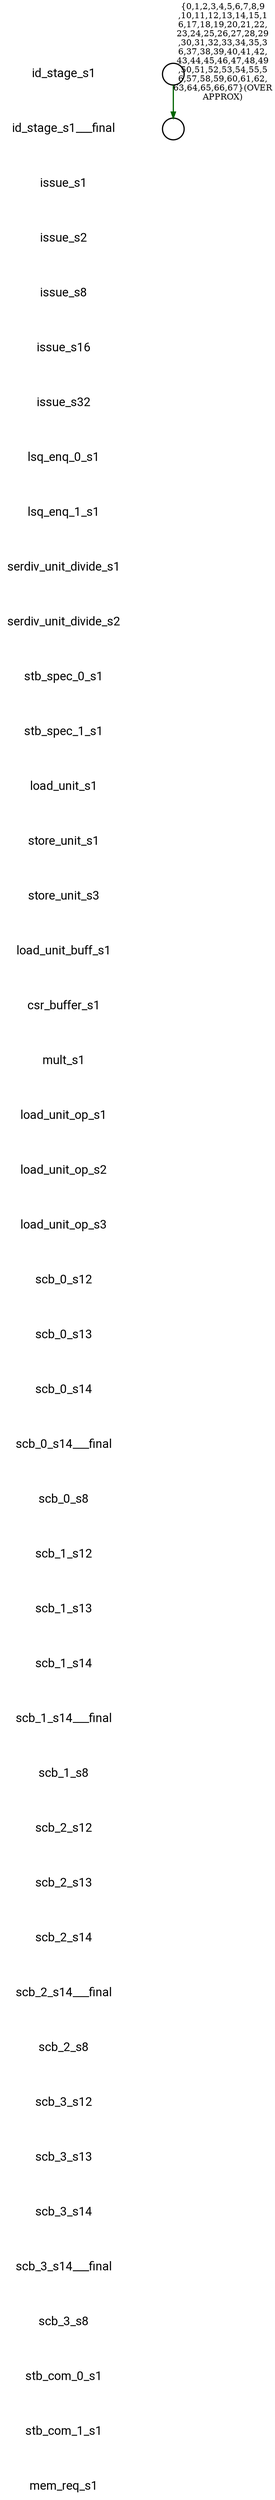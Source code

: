 
digraph G {
    edge [penwidth=2];
    node [ shape=box, fontsize=20, penwidth=2, fontname="roboto"];
    esep=0.5;
    layout=neato;
    overlap=scale;
    splines=true;

l_id_stage_s1 [label="id_stage_s1"; pos="0,-0!"; shape=none];

l_id_stage_s1___final [label="id_stage_s1___final"; pos="0,-1!"; shape=none];

l_issue_s1 [label="issue_s1"; pos="0,-2!"; shape=none];

l_issue_s2 [label="issue_s2"; pos="0,-3!"; shape=none];

l_issue_s8 [label="issue_s8"; pos="0,-4!"; shape=none];

l_issue_s16 [label="issue_s16"; pos="0,-5!"; shape=none];

l_issue_s32 [label="issue_s32"; pos="0,-6!"; shape=none];

l_lsq_enq_0_s1 [label="lsq_enq_0_s1"; pos="0,-7!"; shape=none];

l_lsq_enq_1_s1 [label="lsq_enq_1_s1"; pos="0,-8!"; shape=none];

l_serdiv_unit_divide_s1 [label="serdiv_unit_divide_s1"; pos="0,-9!"; shape=none];

l_serdiv_unit_divide_s2 [label="serdiv_unit_divide_s2"; pos="0,-10!"; shape=none];

l_stb_spec_0_s1 [label="stb_spec_0_s1"; pos="0,-11!"; shape=none];

l_stb_spec_1_s1 [label="stb_spec_1_s1"; pos="0,-12!"; shape=none];

l_load_unit_s1 [label="load_unit_s1"; pos="0,-13!"; shape=none];

l_store_unit_s1 [label="store_unit_s1"; pos="0,-14!"; shape=none];

l_store_unit_s3 [label="store_unit_s3"; pos="0,-15!"; shape=none];

l_load_unit_buff_s1 [label="load_unit_buff_s1"; pos="0,-16!"; shape=none];

l_csr_buffer_s1 [label="csr_buffer_s1"; pos="0,-17!"; shape=none];

l_mult_s1 [label="mult_s1"; pos="0,-18!"; shape=none];

l_load_unit_op_s1 [label="load_unit_op_s1"; pos="0,-19!"; shape=none];

l_load_unit_op_s2 [label="load_unit_op_s2"; pos="0,-20!"; shape=none];

l_load_unit_op_s3 [label="load_unit_op_s3"; pos="0,-21!"; shape=none];

l_scb_0_s12 [label="scb_0_s12"; pos="0,-22!"; shape=none];

l_scb_0_s13 [label="scb_0_s13"; pos="0,-23!"; shape=none];

l_scb_0_s14 [label="scb_0_s14"; pos="0,-24!"; shape=none];

l_scb_0_s14___final [label="scb_0_s14___final"; pos="0,-25!"; shape=none];

l_scb_0_s8 [label="scb_0_s8"; pos="0,-26!"; shape=none];

l_scb_1_s12 [label="scb_1_s12"; pos="0,-27!"; shape=none];

l_scb_1_s13 [label="scb_1_s13"; pos="0,-28!"; shape=none];

l_scb_1_s14 [label="scb_1_s14"; pos="0,-29!"; shape=none];

l_scb_1_s14___final [label="scb_1_s14___final"; pos="0,-30!"; shape=none];

l_scb_1_s8 [label="scb_1_s8"; pos="0,-31!"; shape=none];

l_scb_2_s12 [label="scb_2_s12"; pos="0,-32!"; shape=none];

l_scb_2_s13 [label="scb_2_s13"; pos="0,-33!"; shape=none];

l_scb_2_s14 [label="scb_2_s14"; pos="0,-34!"; shape=none];

l_scb_2_s14___final [label="scb_2_s14___final"; pos="0,-35!"; shape=none];

l_scb_2_s8 [label="scb_2_s8"; pos="0,-36!"; shape=none];

l_scb_3_s12 [label="scb_3_s12"; pos="0,-37!"; shape=none];

l_scb_3_s13 [label="scb_3_s13"; pos="0,-38!"; shape=none];

l_scb_3_s14 [label="scb_3_s14"; pos="0,-39!"; shape=none];

l_scb_3_s14___final [label="scb_3_s14___final"; pos="0,-40!"; shape=none];

l_scb_3_s8 [label="scb_3_s8"; pos="0,-41!"; shape=none];

l_stb_com_0_s1 [label="stb_com_0_s1"; pos="0,-42!"; shape=none];

l_stb_com_1_s1 [label="stb_com_1_s1"; pos="0,-43!"; shape=none];

l_mem_req_s1 [label="mem_req_s1"; pos="0,-44!"; shape=none];

n_id_stage_s1 [label=""; pos="2,-0!"; shape=circle ]; 


n_id_stage_s1___final [label=""; pos="2,-1!"; shape=circle ]; 


n_id_stage_s1 -> n_id_stage_s1___final [color="#006400", label="{0,1,2,3,4,5,6,7,8,9
,10,11,12,13,14,15,1
6,17,18,19,20,21,22,
23,24,25,26,27,28,29
,30,31,32,33,34,35,3
6,37,38,39,40,41,42,
43,44,45,46,47,48,49
,50,51,52,53,54,55,5
6,57,58,59,60,61,62,
63,64,65,66,67}(OVER
APPROX)"];
}